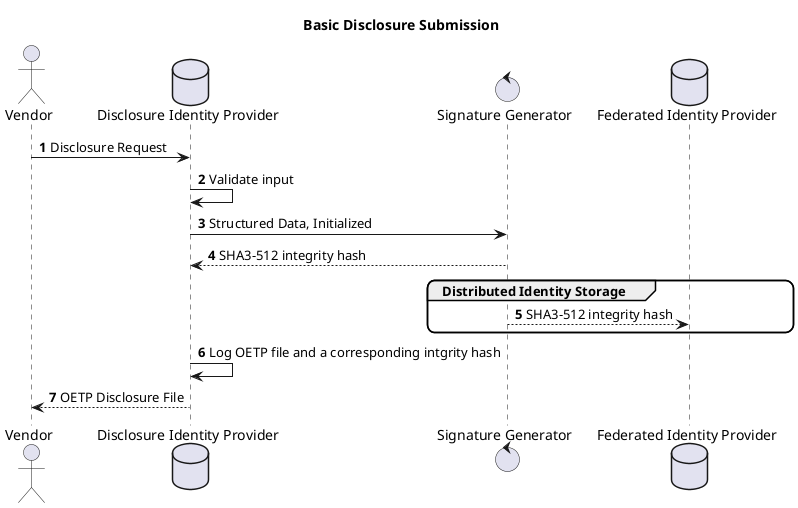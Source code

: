 @startuml
title Basic Disclosure Submission

skinparam roundCorner 15
autonumber

actor Vendor
database "Disclosure Identity Provider" as ID
control "Signature Generator" as SIG
database "Federated Identity Provider" as DIS

Vendor -> ID: Disclosure Request
ID -> ID: Validate input
ID -> SIG: Structured Data, Initialized

ID <-- SIG: SHA3-512 integrity hash
    group Distributed Identity Storage
DIS <-- SIG: SHA3-512 integrity hash
end
ID -> ID: Log OETP file and a corresponding intgrity hash
Vendor <-- ID: OETP Disclosure File
@enduml